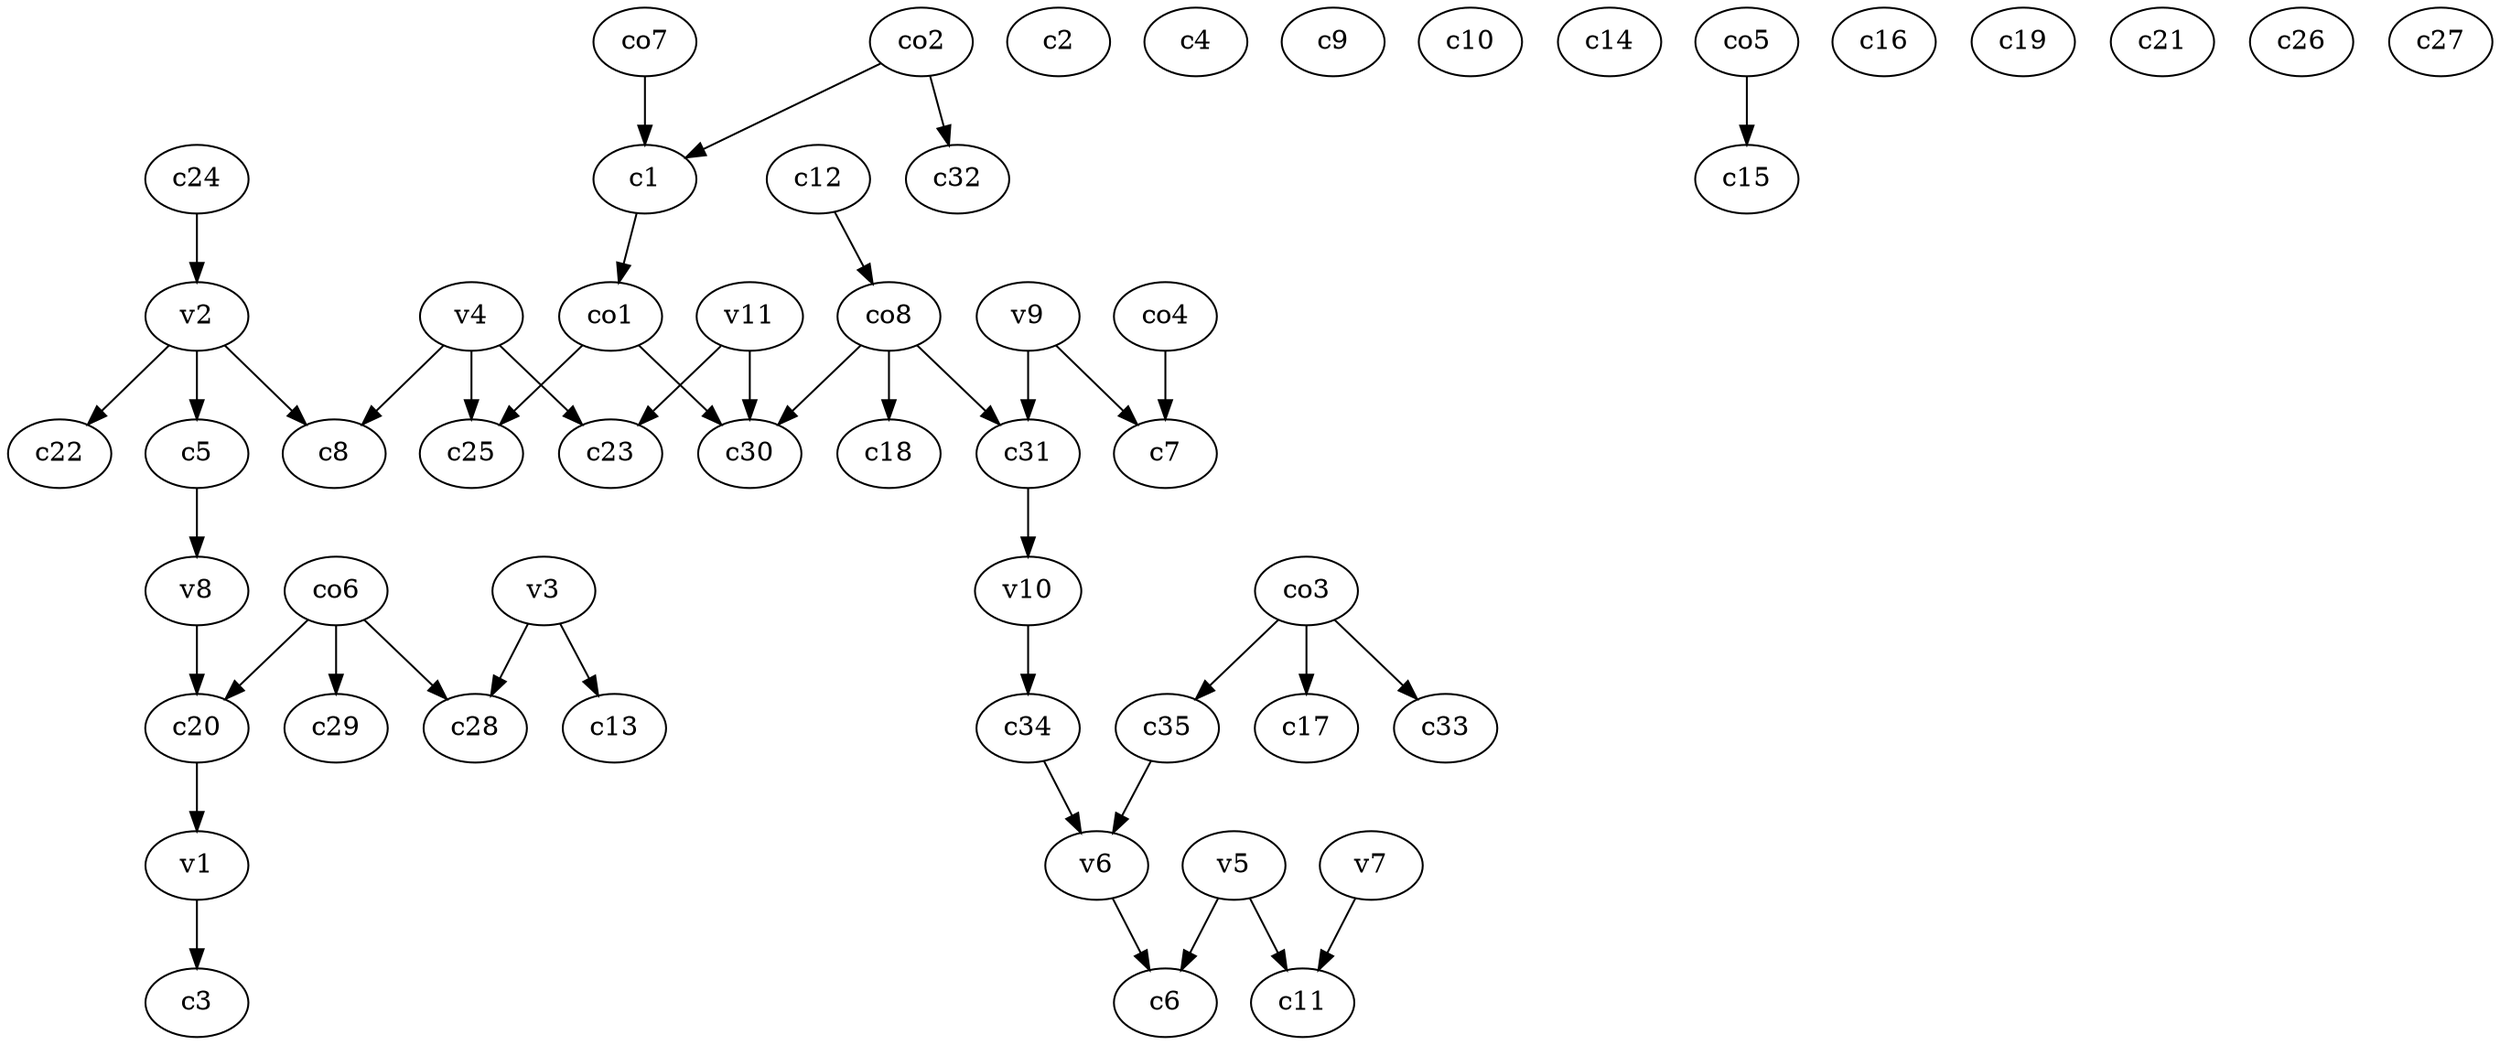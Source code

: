 strict digraph  {
c1;
c2;
c3;
c4;
c5;
c6;
c7;
c8;
c9;
c10;
c11;
c12;
c13;
c14;
c15;
c16;
c17;
c18;
c19;
c20;
c21;
c22;
c23;
c24;
c25;
c26;
c27;
c28;
c29;
c30;
c31;
c32;
c33;
c34;
c35;
v1;
v2;
v3;
v4;
v5;
v6;
v7;
v8;
v9;
v10;
v11;
co1;
co2;
co3;
co4;
co5;
co6;
co7;
co8;
c1 -> co1  [weight=1];
c5 -> v8  [weight=1];
c12 -> co8  [weight=1];
c20 -> v1  [weight=1];
c24 -> v2  [weight=1];
c31 -> v10  [weight=1];
c34 -> v6  [weight=1];
c35 -> v6  [weight=1];
v1 -> c3  [weight=1];
v2 -> c8  [weight=1];
v2 -> c22  [weight=1];
v2 -> c5  [weight=1];
v3 -> c13  [weight=1];
v3 -> c28  [weight=1];
v4 -> c8  [weight=1];
v4 -> c23  [weight=1];
v4 -> c25  [weight=1];
v5 -> c11  [weight=1];
v5 -> c6  [weight=1];
v6 -> c6  [weight=1];
v7 -> c11  [weight=1];
v8 -> c20  [weight=1];
v9 -> c7  [weight=1];
v9 -> c31  [weight=1];
v10 -> c34  [weight=1];
v11 -> c30  [weight=1];
v11 -> c23  [weight=1];
co1 -> c30  [weight=1];
co1 -> c25  [weight=1];
co2 -> c1  [weight=1];
co2 -> c32  [weight=1];
co3 -> c35  [weight=1];
co3 -> c33  [weight=1];
co3 -> c17  [weight=1];
co4 -> c7  [weight=1];
co5 -> c15  [weight=1];
co6 -> c20  [weight=1];
co6 -> c29  [weight=1];
co6 -> c28  [weight=1];
co7 -> c1  [weight=1];
co8 -> c18  [weight=1];
co8 -> c30  [weight=1];
co8 -> c31  [weight=1];
}
